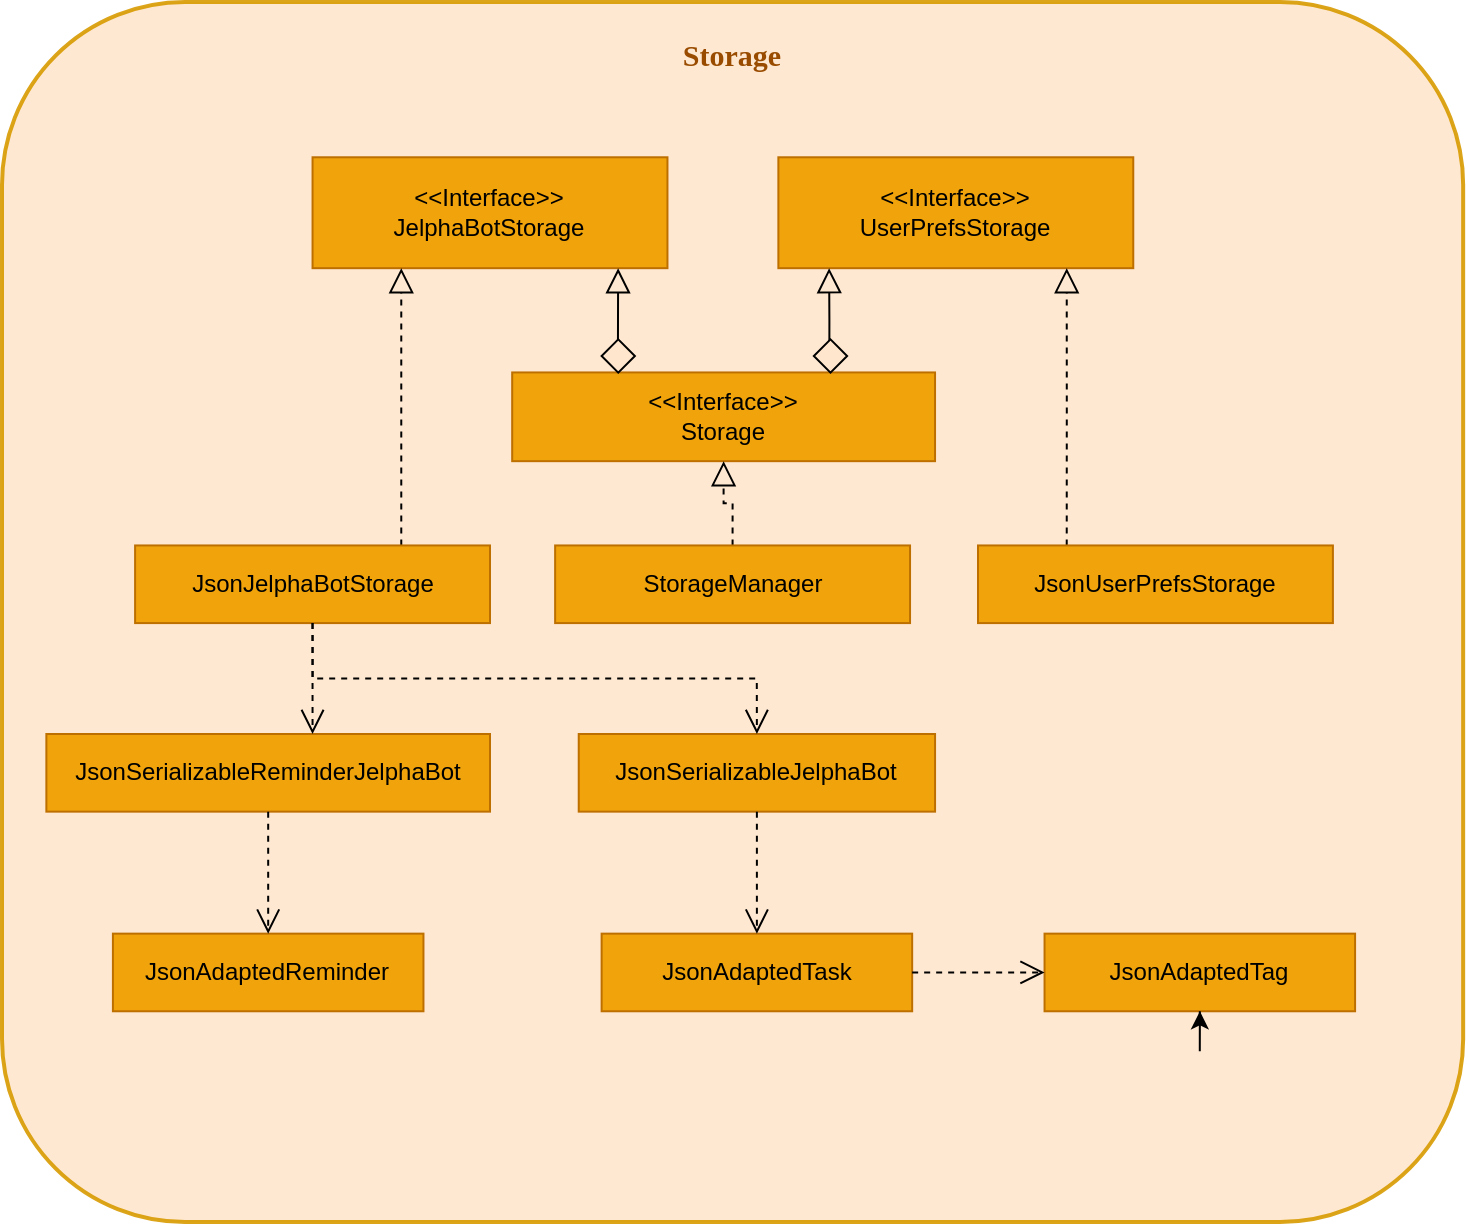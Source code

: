 <mxfile version="12.9.9" type="device"><diagram id="TlEqk_lJ8jWyT5bIt7rH" name="Page-1"><mxGraphModel dx="2504" dy="1060" grid="1" gridSize="10" guides="1" tooltips="1" connect="1" arrows="1" fold="1" page="1" pageScale="1" pageWidth="827" pageHeight="1169" math="0" shadow="0"><root><mxCell id="0"/><mxCell id="1" parent="0"/><mxCell id="BJ1NIiJ8a2zLRpEzPeQF-40" value="" style="group" vertex="1" connectable="0" parent="1"><mxGeometry x="-760" y="100" width="730.58" height="610" as="geometry"/></mxCell><mxCell id="BJ1NIiJ8a2zLRpEzPeQF-3" value="" style="rounded=1;whiteSpace=wrap;html=1;strokeColor=#d79b00;strokeWidth=2;fillColor=#ffe6cc;opacity=90;" vertex="1" parent="BJ1NIiJ8a2zLRpEzPeQF-40"><mxGeometry width="730.58" height="610" as="geometry"/></mxCell><mxCell id="vmjiUYQFY_SE1gd8cjdy-55" value="&lt;font style=&quot;font-size: 15px&quot; face=&quot;Verdana&quot; color=&quot;#994c00&quot;&gt;&lt;b&gt;Storage&lt;/b&gt;&lt;/font&gt;" style="text;html=1;strokeColor=none;fillColor=none;align=center;verticalAlign=middle;whiteSpace=wrap;rounded=0;opacity=90;" parent="BJ1NIiJ8a2zLRpEzPeQF-40" vertex="1"><mxGeometry x="351.109" y="18.852" width="28.372" height="14.186" as="geometry"/></mxCell><mxCell id="BJ1NIiJ8a2zLRpEzPeQF-4" value="&amp;lt;&amp;lt;Interface&amp;gt;&amp;gt;&lt;br&gt;UserPrefsStorage" style="rounded=0;whiteSpace=wrap;html=1;strokeWidth=1;fillColor=#F0A30A;strokeColor=#BD7000;" vertex="1" parent="BJ1NIiJ8a2zLRpEzPeQF-40"><mxGeometry x="388.182" y="77.636" width="177.454" height="55.455" as="geometry"/></mxCell><mxCell id="BJ1NIiJ8a2zLRpEzPeQF-5" value="&amp;lt;&amp;lt;Interface&amp;gt;&amp;gt;&lt;br&gt;JelphaBotStorage" style="rounded=0;whiteSpace=wrap;html=1;strokeWidth=1;fillColor=#F0A30A;strokeColor=#BD7000;" vertex="1" parent="BJ1NIiJ8a2zLRpEzPeQF-40"><mxGeometry x="155.273" y="77.636" width="177.454" height="55.455" as="geometry"/></mxCell><mxCell id="BJ1NIiJ8a2zLRpEzPeQF-34" style="edgeStyle=orthogonalEdgeStyle;rounded=0;orthogonalLoop=1;jettySize=auto;html=1;exitX=0.25;exitY=0;exitDx=0;exitDy=0;entryX=0.861;entryY=1.001;entryDx=0;entryDy=0;entryPerimeter=0;endArrow=block;endFill=0;endSize=10;" edge="1" parent="BJ1NIiJ8a2zLRpEzPeQF-40" source="BJ1NIiJ8a2zLRpEzPeQF-6" target="BJ1NIiJ8a2zLRpEzPeQF-5"><mxGeometry relative="1" as="geometry"/></mxCell><mxCell id="BJ1NIiJ8a2zLRpEzPeQF-35" style="edgeStyle=orthogonalEdgeStyle;rounded=0;orthogonalLoop=1;jettySize=auto;html=1;exitX=0.75;exitY=0;exitDx=0;exitDy=0;entryX=0.143;entryY=1;entryDx=0;entryDy=0;entryPerimeter=0;endArrow=block;endFill=0;endSize=10;" edge="1" parent="BJ1NIiJ8a2zLRpEzPeQF-40" source="BJ1NIiJ8a2zLRpEzPeQF-6" target="BJ1NIiJ8a2zLRpEzPeQF-4"><mxGeometry relative="1" as="geometry"/></mxCell><mxCell id="BJ1NIiJ8a2zLRpEzPeQF-6" value="&amp;lt;&amp;lt;Interface&amp;gt;&amp;gt;&lt;br&gt;Storage" style="rounded=0;whiteSpace=wrap;html=1;strokeWidth=1;fillColor=#F0A30A;strokeColor=#BD7000;" vertex="1" parent="BJ1NIiJ8a2zLRpEzPeQF-40"><mxGeometry x="255.091" y="185.218" width="211.437" height="44.364" as="geometry"/></mxCell><mxCell id="BJ1NIiJ8a2zLRpEzPeQF-19" style="edgeStyle=orthogonalEdgeStyle;rounded=0;orthogonalLoop=1;jettySize=auto;html=1;exitX=0.75;exitY=0;exitDx=0;exitDy=0;entryX=0.25;entryY=1;entryDx=0;entryDy=0;endArrow=block;endFill=0;endSize=10;dashed=1;" edge="1" parent="BJ1NIiJ8a2zLRpEzPeQF-40" source="BJ1NIiJ8a2zLRpEzPeQF-9" target="BJ1NIiJ8a2zLRpEzPeQF-5"><mxGeometry relative="1" as="geometry"/></mxCell><mxCell id="BJ1NIiJ8a2zLRpEzPeQF-9" value="JsonJelphaBotStorage" style="rounded=0;whiteSpace=wrap;html=1;strokeWidth=1;fillColor=#F0A30A;strokeColor=#BD7000;" vertex="1" parent="BJ1NIiJ8a2zLRpEzPeQF-40"><mxGeometry x="66.545" y="271.727" width="177.454" height="38.818" as="geometry"/></mxCell><mxCell id="BJ1NIiJ8a2zLRpEzPeQF-23" style="edgeStyle=orthogonalEdgeStyle;rounded=0;orthogonalLoop=1;jettySize=auto;html=1;exitX=0.5;exitY=0;exitDx=0;exitDy=0;entryX=0.5;entryY=1;entryDx=0;entryDy=0;dashed=1;endArrow=block;endFill=0;endSize=10;" edge="1" parent="BJ1NIiJ8a2zLRpEzPeQF-40" source="BJ1NIiJ8a2zLRpEzPeQF-11" target="BJ1NIiJ8a2zLRpEzPeQF-6"><mxGeometry relative="1" as="geometry"/></mxCell><mxCell id="BJ1NIiJ8a2zLRpEzPeQF-11" value="StorageManager" style="rounded=0;whiteSpace=wrap;html=1;strokeWidth=1;fillColor=#F0A30A;strokeColor=#BD7000;" vertex="1" parent="BJ1NIiJ8a2zLRpEzPeQF-40"><mxGeometry x="276.563" y="271.727" width="177.454" height="38.818" as="geometry"/></mxCell><mxCell id="BJ1NIiJ8a2zLRpEzPeQF-22" style="edgeStyle=orthogonalEdgeStyle;rounded=0;orthogonalLoop=1;jettySize=auto;html=1;exitX=0.25;exitY=0;exitDx=0;exitDy=0;endArrow=block;endFill=0;endSize=10;dashed=1;" edge="1" parent="BJ1NIiJ8a2zLRpEzPeQF-40" source="BJ1NIiJ8a2zLRpEzPeQF-12"><mxGeometry relative="1" as="geometry"><mxPoint x="532.363" y="133.091" as="targetPoint"/></mxGeometry></mxCell><mxCell id="BJ1NIiJ8a2zLRpEzPeQF-12" value="JsonUserPrefsStorage" style="rounded=0;whiteSpace=wrap;html=1;strokeWidth=1;fillColor=#F0A30A;strokeColor=#BD7000;" vertex="1" parent="BJ1NIiJ8a2zLRpEzPeQF-40"><mxGeometry x="488.0" y="271.727" width="177.454" height="38.818" as="geometry"/></mxCell><mxCell id="BJ1NIiJ8a2zLRpEzPeQF-13" value="JsonSerializableReminderJelphaBot" style="rounded=0;whiteSpace=wrap;html=1;strokeWidth=1;fillColor=#F0A30A;strokeColor=#BD7000;" vertex="1" parent="BJ1NIiJ8a2zLRpEzPeQF-40"><mxGeometry x="22.182" y="366.0" width="221.818" height="38.818" as="geometry"/></mxCell><mxCell id="BJ1NIiJ8a2zLRpEzPeQF-24" style="edgeStyle=orthogonalEdgeStyle;rounded=0;orthogonalLoop=1;jettySize=auto;html=1;exitX=0.5;exitY=1;exitDx=0;exitDy=0;endArrow=open;endFill=0;dashed=1;entryX=0.6;entryY=-0.001;entryDx=0;entryDy=0;entryPerimeter=0;endSize=10;" edge="1" parent="BJ1NIiJ8a2zLRpEzPeQF-40" source="BJ1NIiJ8a2zLRpEzPeQF-9" target="BJ1NIiJ8a2zLRpEzPeQF-13"><mxGeometry relative="1" as="geometry"><mxPoint x="155.273" y="364.891" as="targetPoint"/><Array as="points"/></mxGeometry></mxCell><mxCell id="BJ1NIiJ8a2zLRpEzPeQF-14" value="JsonAdaptedReminder" style="rounded=0;whiteSpace=wrap;html=1;strokeWidth=1;fillColor=#F0A30A;strokeColor=#BD7000;" vertex="1" parent="BJ1NIiJ8a2zLRpEzPeQF-40"><mxGeometry x="55.455" y="465.818" width="155.273" height="38.818" as="geometry"/></mxCell><mxCell id="BJ1NIiJ8a2zLRpEzPeQF-26" style="edgeStyle=orthogonalEdgeStyle;rounded=0;orthogonalLoop=1;jettySize=auto;html=1;exitX=0.5;exitY=1;exitDx=0;exitDy=0;entryX=0.5;entryY=0;entryDx=0;entryDy=0;dashed=1;endArrow=open;endFill=0;endSize=10;" edge="1" parent="BJ1NIiJ8a2zLRpEzPeQF-40" source="BJ1NIiJ8a2zLRpEzPeQF-13" target="BJ1NIiJ8a2zLRpEzPeQF-14"><mxGeometry relative="1" as="geometry"/></mxCell><mxCell id="BJ1NIiJ8a2zLRpEzPeQF-15" value="JsonSerializableJelphaBot" style="rounded=0;whiteSpace=wrap;html=1;strokeWidth=1;fillColor=#F0A30A;strokeColor=#BD7000;" vertex="1" parent="BJ1NIiJ8a2zLRpEzPeQF-40"><mxGeometry x="288.363" y="366.0" width="178.164" height="38.818" as="geometry"/></mxCell><mxCell id="BJ1NIiJ8a2zLRpEzPeQF-25" style="edgeStyle=orthogonalEdgeStyle;rounded=0;orthogonalLoop=1;jettySize=auto;html=1;exitX=0.5;exitY=1;exitDx=0;exitDy=0;entryX=0.5;entryY=0;entryDx=0;entryDy=0;endArrow=open;endFill=0;dashed=1;endSize=10;" edge="1" parent="BJ1NIiJ8a2zLRpEzPeQF-40" source="BJ1NIiJ8a2zLRpEzPeQF-9" target="BJ1NIiJ8a2zLRpEzPeQF-15"><mxGeometry relative="1" as="geometry"><Array as="points"><mxPoint x="155.273" y="338.273"/><mxPoint x="377.091" y="338.273"/></Array></mxGeometry></mxCell><mxCell id="BJ1NIiJ8a2zLRpEzPeQF-16" value="JsonAdaptedTask" style="rounded=0;whiteSpace=wrap;html=1;strokeWidth=1;fillColor=#F0A30A;strokeColor=#BD7000;" vertex="1" parent="BJ1NIiJ8a2zLRpEzPeQF-40"><mxGeometry x="299.809" y="465.818" width="155.273" height="38.818" as="geometry"/></mxCell><mxCell id="BJ1NIiJ8a2zLRpEzPeQF-27" style="edgeStyle=orthogonalEdgeStyle;rounded=0;orthogonalLoop=1;jettySize=auto;html=1;exitX=0.5;exitY=1;exitDx=0;exitDy=0;entryX=0.5;entryY=0;entryDx=0;entryDy=0;dashed=1;endArrow=open;endFill=0;endSize=10;" edge="1" parent="BJ1NIiJ8a2zLRpEzPeQF-40" source="BJ1NIiJ8a2zLRpEzPeQF-15" target="BJ1NIiJ8a2zLRpEzPeQF-16"><mxGeometry relative="1" as="geometry"/></mxCell><mxCell id="BJ1NIiJ8a2zLRpEzPeQF-17" value="JsonAdaptedTag" style="rounded=0;whiteSpace=wrap;html=1;strokeWidth=1;fillColor=#F0A30A;strokeColor=#BD7000;" vertex="1" parent="BJ1NIiJ8a2zLRpEzPeQF-40"><mxGeometry x="521.272" y="465.818" width="155.273" height="38.818" as="geometry"/></mxCell><mxCell id="BJ1NIiJ8a2zLRpEzPeQF-28" style="edgeStyle=orthogonalEdgeStyle;rounded=0;orthogonalLoop=1;jettySize=auto;html=1;exitX=1;exitY=0.5;exitDx=0;exitDy=0;entryX=0;entryY=0.5;entryDx=0;entryDy=0;dashed=1;endArrow=open;endFill=0;endSize=10;" edge="1" parent="BJ1NIiJ8a2zLRpEzPeQF-40" source="BJ1NIiJ8a2zLRpEzPeQF-16" target="BJ1NIiJ8a2zLRpEzPeQF-17"><mxGeometry relative="1" as="geometry"/></mxCell><mxCell id="BJ1NIiJ8a2zLRpEzPeQF-18" style="edgeStyle=orthogonalEdgeStyle;rounded=0;orthogonalLoop=1;jettySize=auto;html=1;exitX=0.5;exitY=1;exitDx=0;exitDy=0;" edge="1" parent="BJ1NIiJ8a2zLRpEzPeQF-40" source="BJ1NIiJ8a2zLRpEzPeQF-17" target="BJ1NIiJ8a2zLRpEzPeQF-17"><mxGeometry relative="1" as="geometry"/></mxCell><mxCell id="BJ1NIiJ8a2zLRpEzPeQF-36" value="" style="rhombus;whiteSpace=wrap;html=1;strokeColor=#000000;strokeWidth=1;fillColor=#FFE6CC;rotation=90;" vertex="1" parent="BJ1NIiJ8a2zLRpEzPeQF-40"><mxGeometry x="405.927" y="168.659" width="16.636" height="16.636" as="geometry"/></mxCell><mxCell id="BJ1NIiJ8a2zLRpEzPeQF-39" value="" style="rhombus;whiteSpace=wrap;html=1;strokeColor=#000000;strokeWidth=1;fillColor=#FFE6CC;rotation=90;" vertex="1" parent="BJ1NIiJ8a2zLRpEzPeQF-40"><mxGeometry x="299.809" y="168.659" width="16.636" height="16.636" as="geometry"/></mxCell></root></mxGraphModel></diagram></mxfile>

